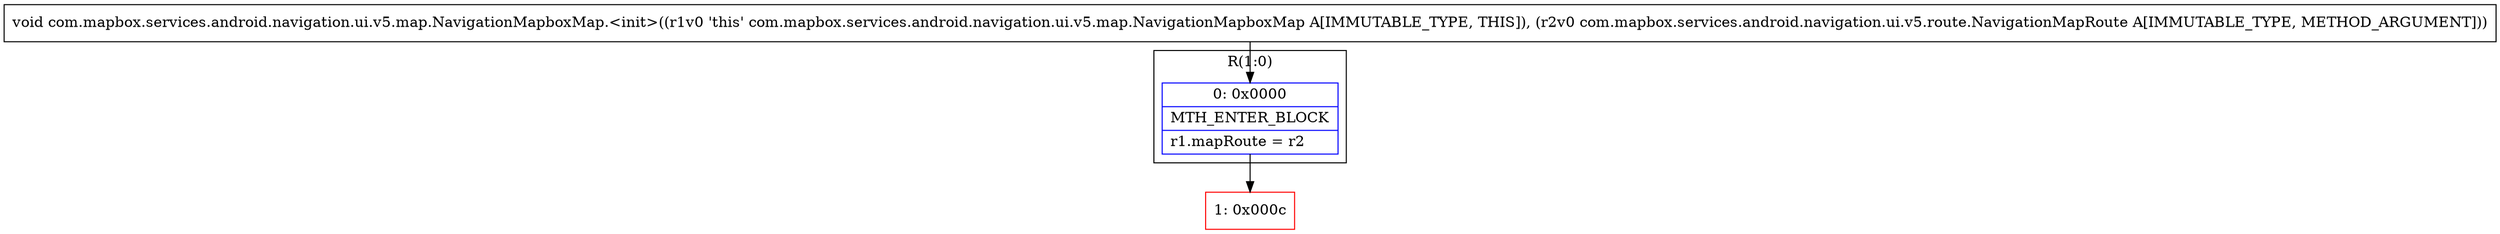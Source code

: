 digraph "CFG forcom.mapbox.services.android.navigation.ui.v5.map.NavigationMapboxMap.\<init\>(Lcom\/mapbox\/services\/android\/navigation\/ui\/v5\/route\/NavigationMapRoute;)V" {
subgraph cluster_Region_848539234 {
label = "R(1:0)";
node [shape=record,color=blue];
Node_0 [shape=record,label="{0\:\ 0x0000|MTH_ENTER_BLOCK\l|r1.mapRoute = r2\l}"];
}
Node_1 [shape=record,color=red,label="{1\:\ 0x000c}"];
MethodNode[shape=record,label="{void com.mapbox.services.android.navigation.ui.v5.map.NavigationMapboxMap.\<init\>((r1v0 'this' com.mapbox.services.android.navigation.ui.v5.map.NavigationMapboxMap A[IMMUTABLE_TYPE, THIS]), (r2v0 com.mapbox.services.android.navigation.ui.v5.route.NavigationMapRoute A[IMMUTABLE_TYPE, METHOD_ARGUMENT])) }"];
MethodNode -> Node_0;
Node_0 -> Node_1;
}

